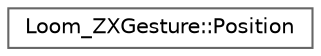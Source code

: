 digraph "Graphical Class Hierarchy"
{
 // LATEX_PDF_SIZE
  bgcolor="transparent";
  edge [fontname=Helvetica,fontsize=10,labelfontname=Helvetica,labelfontsize=10];
  node [fontname=Helvetica,fontsize=10,shape=box,height=0.2,width=0.4];
  rankdir="LR";
  Node0 [label="Loom_ZXGesture::Position",height=0.2,width=0.4,color="grey40", fillcolor="white", style="filled",URL="$struct_loom___z_x_gesture_1_1_position.html",tooltip=" "];
}
